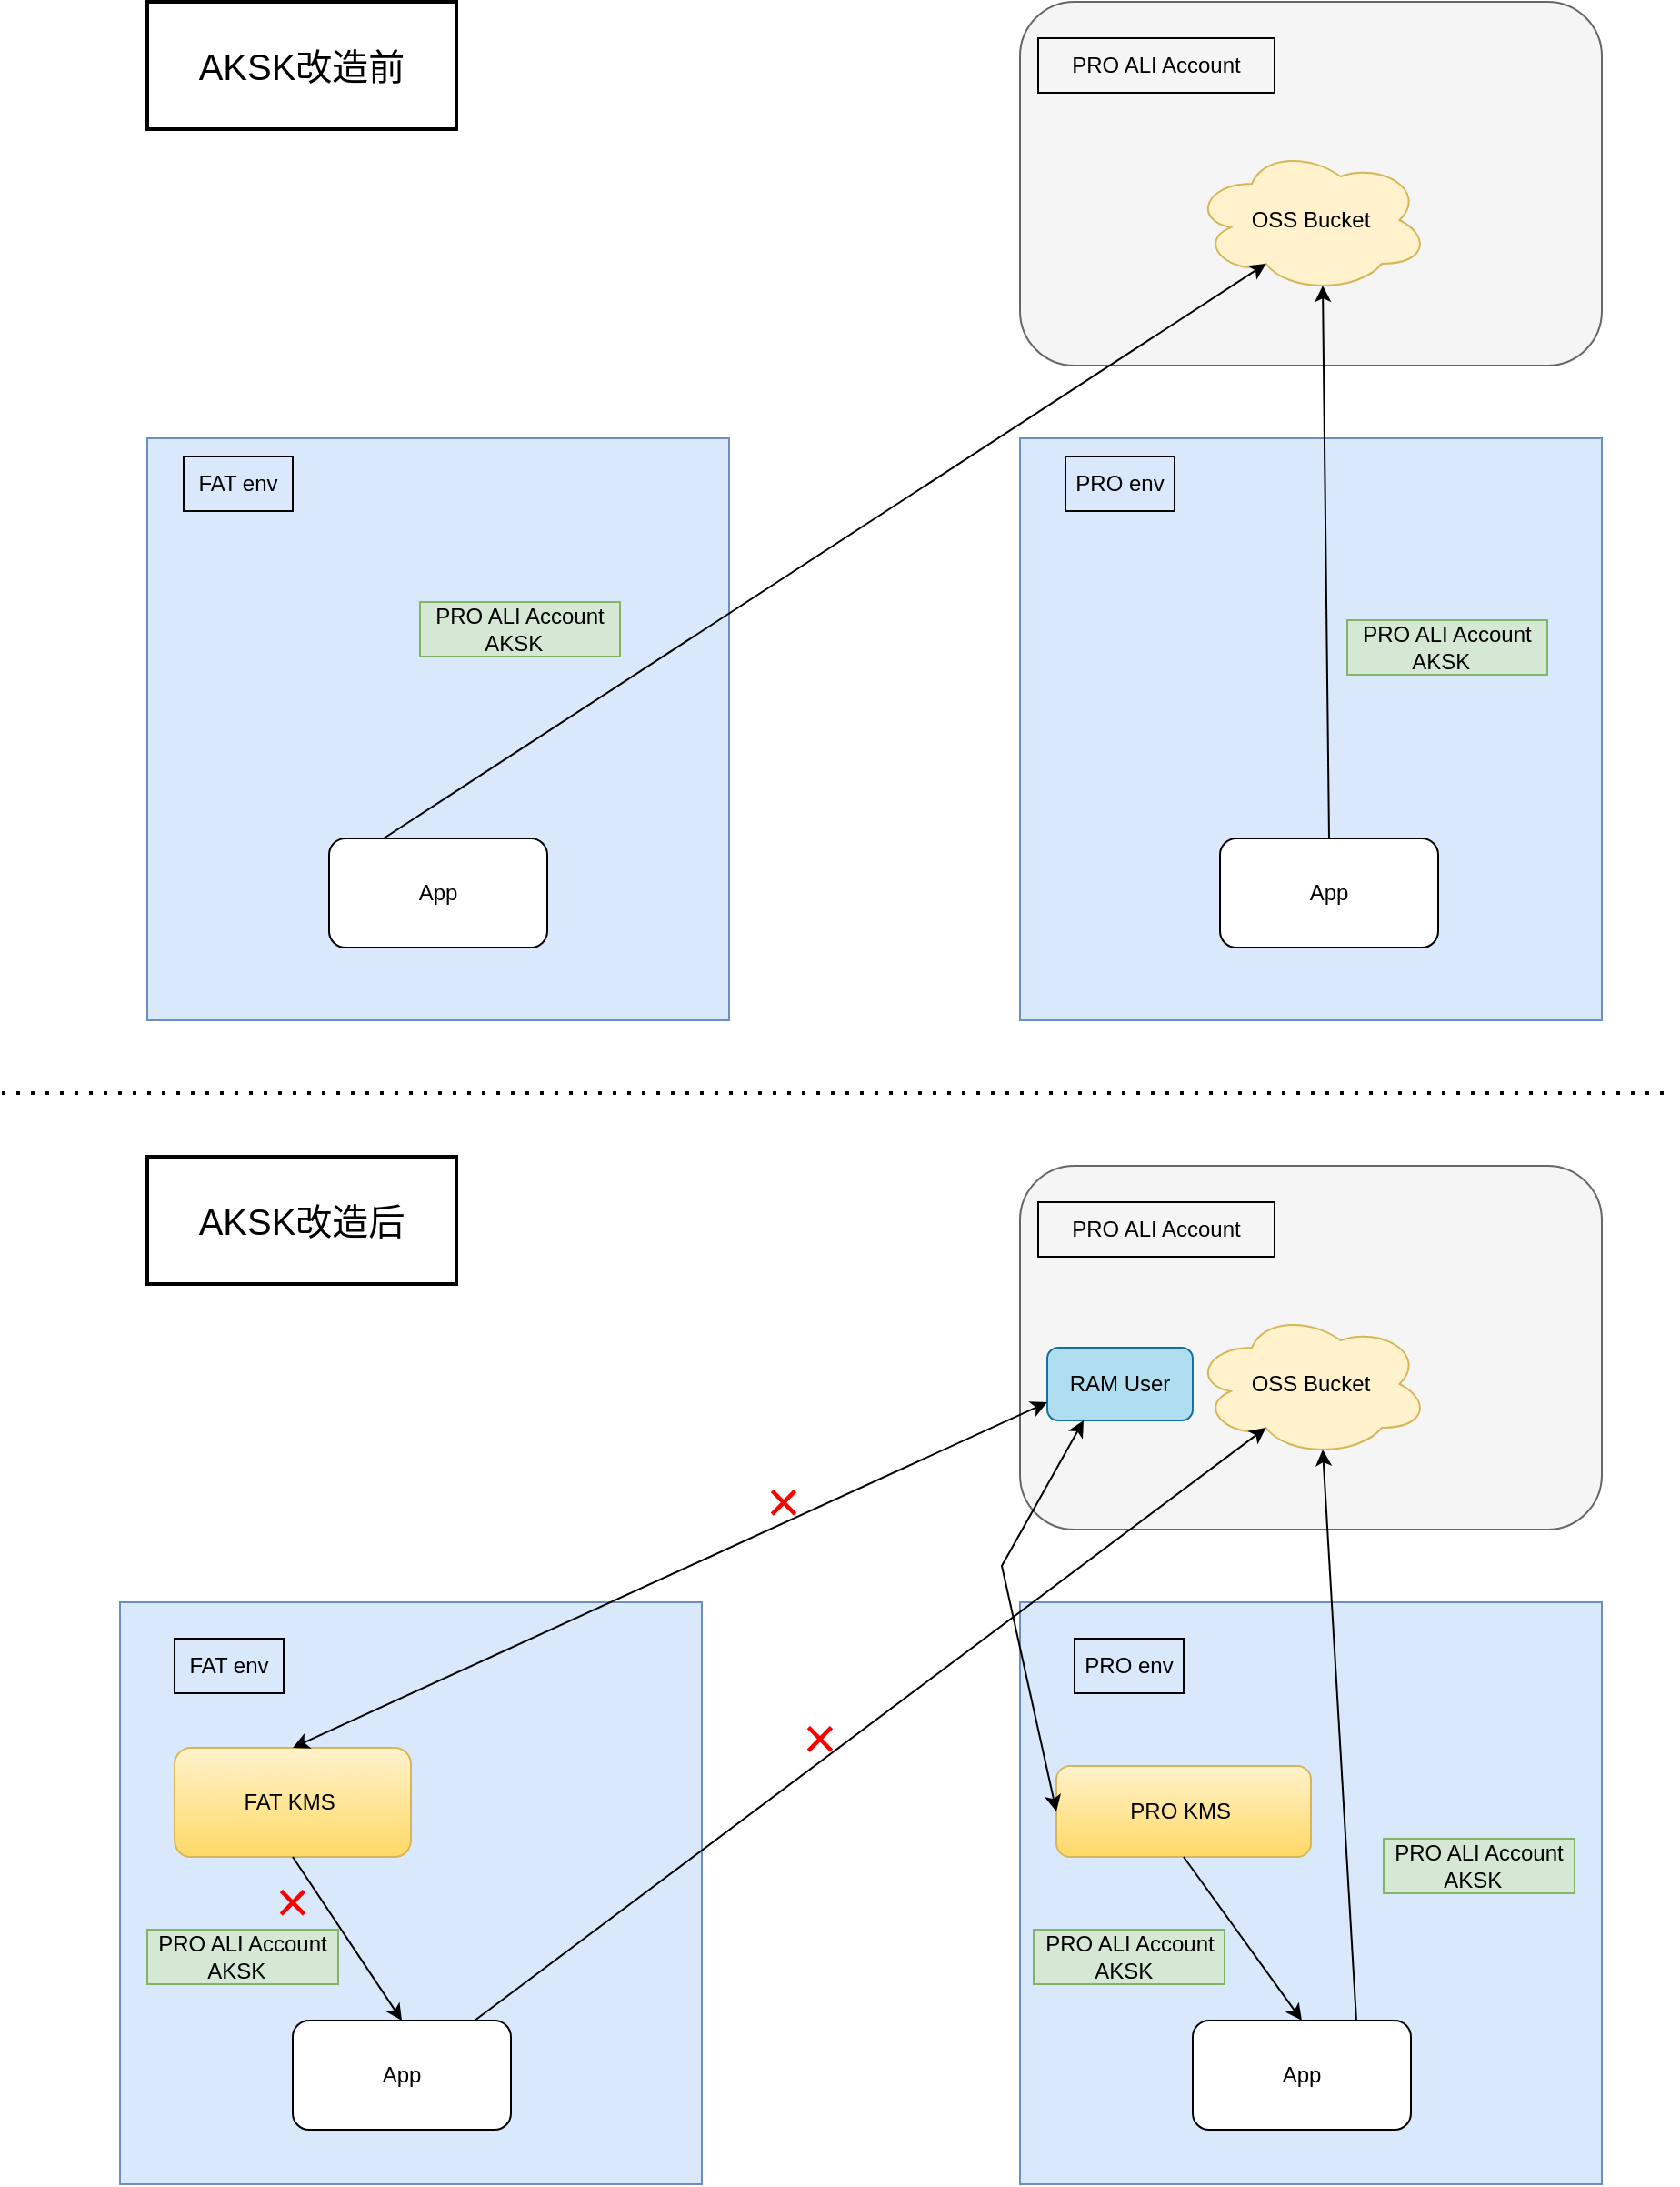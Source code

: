 <mxfile version="24.8.6" pages="2">
  <diagram name="1-problem-statement" id="stFN8GOo2kvRHpic8nDs">
    <mxGraphModel dx="1468" dy="1952" grid="1" gridSize="10" guides="1" tooltips="1" connect="1" arrows="1" fold="1" page="1" pageScale="1" pageWidth="850" pageHeight="1100" math="0" shadow="0">
      <root>
        <mxCell id="0" />
        <mxCell id="1" parent="0" />
        <mxCell id="cuP38AV7oDN_9I1WBdLA-2" value="" style="rounded=0;whiteSpace=wrap;html=1;fillColor=#dae8fc;strokeColor=#6c8ebf;" vertex="1" parent="1">
          <mxGeometry x="120" y="120" width="320" height="320" as="geometry" />
        </mxCell>
        <mxCell id="cuP38AV7oDN_9I1WBdLA-3" value="" style="rounded=0;whiteSpace=wrap;html=1;fillColor=#dae8fc;strokeColor=#6c8ebf;" vertex="1" parent="1">
          <mxGeometry x="600" y="120" width="320" height="320" as="geometry" />
        </mxCell>
        <mxCell id="cuP38AV7oDN_9I1WBdLA-4" value="App" style="rounded=1;whiteSpace=wrap;html=1;" vertex="1" parent="1">
          <mxGeometry x="220" y="340" width="120" height="60" as="geometry" />
        </mxCell>
        <mxCell id="cuP38AV7oDN_9I1WBdLA-5" value="FAT env" style="text;html=1;align=center;verticalAlign=middle;whiteSpace=wrap;rounded=0;strokeColor=default;" vertex="1" parent="1">
          <mxGeometry x="140" y="130" width="60" height="30" as="geometry" />
        </mxCell>
        <mxCell id="cuP38AV7oDN_9I1WBdLA-6" value="App" style="rounded=1;whiteSpace=wrap;html=1;" vertex="1" parent="1">
          <mxGeometry x="710" y="340" width="120" height="60" as="geometry" />
        </mxCell>
        <mxCell id="cuP38AV7oDN_9I1WBdLA-7" value="PRO env" style="text;html=1;align=center;verticalAlign=middle;whiteSpace=wrap;rounded=0;strokeColor=default;" vertex="1" parent="1">
          <mxGeometry x="625" y="130" width="60" height="30" as="geometry" />
        </mxCell>
        <mxCell id="cuP38AV7oDN_9I1WBdLA-16" value="PRO ALI Account&lt;div&gt;AKSK&amp;nbsp;&amp;nbsp;&lt;/div&gt;" style="text;html=1;align=center;verticalAlign=middle;whiteSpace=wrap;rounded=0;fillColor=#d5e8d4;strokeColor=#82b366;" vertex="1" parent="1">
          <mxGeometry x="270" y="210" width="110" height="30" as="geometry" />
        </mxCell>
        <mxCell id="cuP38AV7oDN_9I1WBdLA-18" value="PRO ALI Account&lt;div&gt;AKSK&amp;nbsp;&amp;nbsp;&lt;/div&gt;" style="text;html=1;align=center;verticalAlign=middle;whiteSpace=wrap;rounded=0;fillColor=#d5e8d4;strokeColor=#82b366;" vertex="1" parent="1">
          <mxGeometry x="780" y="220" width="110" height="30" as="geometry" />
        </mxCell>
        <mxCell id="cuP38AV7oDN_9I1WBdLA-30" value="&lt;span style=&quot;font-size: 20px;&quot;&gt;AKSK改造前&lt;/span&gt;" style="text;html=1;align=center;verticalAlign=middle;whiteSpace=wrap;rounded=0;fillColor=none;strokeColor=default;strokeWidth=2;" vertex="1" parent="1">
          <mxGeometry x="120" y="-120" width="170" height="70" as="geometry" />
        </mxCell>
        <mxCell id="cuP38AV7oDN_9I1WBdLA-32" value="" style="endArrow=none;dashed=1;html=1;dashPattern=1 3;strokeWidth=2;rounded=0;" edge="1" parent="1">
          <mxGeometry width="50" height="50" relative="1" as="geometry">
            <mxPoint x="40" y="480" as="sourcePoint" />
            <mxPoint x="960" y="480" as="targetPoint" />
          </mxGeometry>
        </mxCell>
        <mxCell id="cuP38AV7oDN_9I1WBdLA-33" value="&lt;span style=&quot;font-size: 20px;&quot;&gt;AKSK改造后&lt;/span&gt;" style="text;html=1;align=center;verticalAlign=middle;whiteSpace=wrap;rounded=0;fillColor=none;strokeColor=default;strokeWidth=2;" vertex="1" parent="1">
          <mxGeometry x="120" y="515" width="170" height="70" as="geometry" />
        </mxCell>
        <mxCell id="cuP38AV7oDN_9I1WBdLA-49" value="" style="group" vertex="1" connectable="0" parent="1">
          <mxGeometry x="105" y="760" width="320" height="320" as="geometry" />
        </mxCell>
        <mxCell id="cuP38AV7oDN_9I1WBdLA-35" value="" style="rounded=0;whiteSpace=wrap;html=1;fillColor=#dae8fc;strokeColor=#6c8ebf;" vertex="1" parent="cuP38AV7oDN_9I1WBdLA-49">
          <mxGeometry width="320" height="320" as="geometry" />
        </mxCell>
        <mxCell id="cuP38AV7oDN_9I1WBdLA-37" value="FAT env" style="text;html=1;align=center;verticalAlign=middle;whiteSpace=wrap;rounded=0;strokeColor=default;" vertex="1" parent="cuP38AV7oDN_9I1WBdLA-49">
          <mxGeometry x="30" y="20" width="60" height="30" as="geometry" />
        </mxCell>
        <mxCell id="cuP38AV7oDN_9I1WBdLA-39" value="FAT KMS&amp;nbsp;" style="rounded=1;whiteSpace=wrap;html=1;fillColor=#fff2cc;strokeColor=#d6b656;gradientColor=#ffd966;" vertex="1" parent="cuP38AV7oDN_9I1WBdLA-49">
          <mxGeometry x="30" y="80" width="130" height="60" as="geometry" />
        </mxCell>
        <mxCell id="cuP38AV7oDN_9I1WBdLA-40" value="App" style="rounded=1;whiteSpace=wrap;html=1;" vertex="1" parent="cuP38AV7oDN_9I1WBdLA-49">
          <mxGeometry x="95" y="230" width="120" height="60" as="geometry" />
        </mxCell>
        <mxCell id="cuP38AV7oDN_9I1WBdLA-85" value="" style="endArrow=classic;html=1;rounded=0;exitX=0.5;exitY=1;exitDx=0;exitDy=0;entryX=0.5;entryY=0;entryDx=0;entryDy=0;" edge="1" parent="cuP38AV7oDN_9I1WBdLA-49" source="cuP38AV7oDN_9I1WBdLA-39" target="cuP38AV7oDN_9I1WBdLA-40">
          <mxGeometry width="50" height="50" relative="1" as="geometry">
            <mxPoint x="595" y="150" as="sourcePoint" />
            <mxPoint x="660" y="240" as="targetPoint" />
          </mxGeometry>
        </mxCell>
        <mxCell id="cuP38AV7oDN_9I1WBdLA-86" value="&lt;font color=&quot;#ff0000&quot; style=&quot;font-size: 32px;&quot;&gt;×&lt;/font&gt;" style="text;html=1;align=center;verticalAlign=middle;whiteSpace=wrap;rounded=0;" vertex="1" parent="cuP38AV7oDN_9I1WBdLA-49">
          <mxGeometry x="65" y="150" width="60" height="30" as="geometry" />
        </mxCell>
        <mxCell id="cuP38AV7oDN_9I1WBdLA-87" value="PRO ALI Account&lt;div&gt;AKSK&amp;nbsp;&amp;nbsp;&lt;/div&gt;" style="text;html=1;align=center;verticalAlign=middle;whiteSpace=wrap;rounded=0;fillColor=#d5e8d4;strokeColor=#82b366;" vertex="1" parent="cuP38AV7oDN_9I1WBdLA-49">
          <mxGeometry x="15" y="180" width="105" height="30" as="geometry" />
        </mxCell>
        <mxCell id="cuP38AV7oDN_9I1WBdLA-52" value="" style="group" vertex="1" connectable="0" parent="1">
          <mxGeometry x="600" y="-120" width="320" height="200" as="geometry" />
        </mxCell>
        <mxCell id="cuP38AV7oDN_9I1WBdLA-8" value="" style="rounded=1;whiteSpace=wrap;html=1;fillColor=#f5f5f5;strokeColor=#666666;fontColor=#333333;" vertex="1" parent="cuP38AV7oDN_9I1WBdLA-52">
          <mxGeometry width="320" height="200" as="geometry" />
        </mxCell>
        <mxCell id="cuP38AV7oDN_9I1WBdLA-9" value="PRO ALI Account" style="text;html=1;align=center;verticalAlign=middle;whiteSpace=wrap;rounded=0;strokeColor=default;" vertex="1" parent="cuP38AV7oDN_9I1WBdLA-52">
          <mxGeometry x="10" y="20" width="130" height="30" as="geometry" />
        </mxCell>
        <mxCell id="cuP38AV7oDN_9I1WBdLA-12" value="OSS Bucket" style="ellipse;shape=cloud;whiteSpace=wrap;html=1;fillColor=#fff2cc;strokeColor=#d6b656;" vertex="1" parent="cuP38AV7oDN_9I1WBdLA-52">
          <mxGeometry x="95" y="80" width="130" height="80" as="geometry" />
        </mxCell>
        <mxCell id="cuP38AV7oDN_9I1WBdLA-54" value="" style="group" vertex="1" connectable="0" parent="1">
          <mxGeometry x="600" y="520" width="320" height="200" as="geometry" />
        </mxCell>
        <mxCell id="cuP38AV7oDN_9I1WBdLA-55" value="" style="rounded=1;whiteSpace=wrap;html=1;fillColor=#f5f5f5;strokeColor=#666666;fontColor=#333333;" vertex="1" parent="cuP38AV7oDN_9I1WBdLA-54">
          <mxGeometry width="320" height="200" as="geometry" />
        </mxCell>
        <mxCell id="cuP38AV7oDN_9I1WBdLA-56" value="PRO ALI Account" style="text;html=1;align=center;verticalAlign=middle;whiteSpace=wrap;rounded=0;strokeColor=default;" vertex="1" parent="cuP38AV7oDN_9I1WBdLA-54">
          <mxGeometry x="10" y="20" width="130" height="30" as="geometry" />
        </mxCell>
        <mxCell id="cuP38AV7oDN_9I1WBdLA-57" value="OSS Bucket" style="ellipse;shape=cloud;whiteSpace=wrap;html=1;fillColor=#fff2cc;strokeColor=#d6b656;" vertex="1" parent="cuP38AV7oDN_9I1WBdLA-54">
          <mxGeometry x="95" y="80" width="130" height="80" as="geometry" />
        </mxCell>
        <mxCell id="zgvv53GDiGLuZHro-jOW-2" value="RAM User" style="rounded=1;whiteSpace=wrap;html=1;fillColor=#b1ddf0;strokeColor=#10739e;" vertex="1" parent="cuP38AV7oDN_9I1WBdLA-54">
          <mxGeometry x="15" y="100" width="80" height="40" as="geometry" />
        </mxCell>
        <mxCell id="cuP38AV7oDN_9I1WBdLA-58" value="" style="group" vertex="1" connectable="0" parent="1">
          <mxGeometry x="600" y="760" width="320" height="320" as="geometry" />
        </mxCell>
        <mxCell id="cuP38AV7oDN_9I1WBdLA-59" value="" style="rounded=0;whiteSpace=wrap;html=1;fillColor=#dae8fc;strokeColor=#6c8ebf;" vertex="1" parent="cuP38AV7oDN_9I1WBdLA-58">
          <mxGeometry width="320" height="320" as="geometry" />
        </mxCell>
        <mxCell id="cuP38AV7oDN_9I1WBdLA-60" value="PRO env" style="text;html=1;align=center;verticalAlign=middle;whiteSpace=wrap;rounded=0;strokeColor=default;" vertex="1" parent="cuP38AV7oDN_9I1WBdLA-58">
          <mxGeometry x="30" y="20" width="60" height="30" as="geometry" />
        </mxCell>
        <mxCell id="cuP38AV7oDN_9I1WBdLA-61" value="PRO KMS&amp;nbsp;" style="rounded=1;whiteSpace=wrap;html=1;fillColor=#fff2cc;strokeColor=#d6b656;gradientColor=#ffd966;" vertex="1" parent="cuP38AV7oDN_9I1WBdLA-58">
          <mxGeometry x="20" y="90" width="140" height="50" as="geometry" />
        </mxCell>
        <mxCell id="cuP38AV7oDN_9I1WBdLA-62" value="App" style="rounded=1;whiteSpace=wrap;html=1;" vertex="1" parent="cuP38AV7oDN_9I1WBdLA-58">
          <mxGeometry x="95" y="230" width="120" height="60" as="geometry" />
        </mxCell>
        <mxCell id="cuP38AV7oDN_9I1WBdLA-63" value="" style="endArrow=classic;html=1;rounded=0;exitX=0.5;exitY=1;exitDx=0;exitDy=0;entryX=0.5;entryY=0;entryDx=0;entryDy=0;" edge="1" parent="cuP38AV7oDN_9I1WBdLA-58" source="cuP38AV7oDN_9I1WBdLA-61" target="cuP38AV7oDN_9I1WBdLA-62">
          <mxGeometry width="50" height="50" relative="1" as="geometry">
            <mxPoint x="-60" y="100" as="sourcePoint" />
            <mxPoint x="-10" y="50" as="targetPoint" />
          </mxGeometry>
        </mxCell>
        <mxCell id="cuP38AV7oDN_9I1WBdLA-64" value="PRO ALI Account&lt;div&gt;AKSK&amp;nbsp;&amp;nbsp;&lt;/div&gt;" style="text;html=1;align=center;verticalAlign=middle;whiteSpace=wrap;rounded=0;fillColor=#d5e8d4;strokeColor=#82b366;" vertex="1" parent="cuP38AV7oDN_9I1WBdLA-58">
          <mxGeometry x="7.5" y="180" width="105" height="30" as="geometry" />
        </mxCell>
        <mxCell id="cuP38AV7oDN_9I1WBdLA-67" value="PRO ALI Account&lt;div&gt;AKSK&amp;nbsp;&amp;nbsp;&lt;/div&gt;" style="text;html=1;align=center;verticalAlign=middle;whiteSpace=wrap;rounded=0;fillColor=#d5e8d4;strokeColor=#82b366;" vertex="1" parent="cuP38AV7oDN_9I1WBdLA-58">
          <mxGeometry x="200" y="130" width="105" height="30" as="geometry" />
        </mxCell>
        <mxCell id="cuP38AV7oDN_9I1WBdLA-66" value="" style="endArrow=classic;html=1;rounded=0;exitX=0.75;exitY=0;exitDx=0;exitDy=0;entryX=0.55;entryY=0.95;entryDx=0;entryDy=0;entryPerimeter=0;" edge="1" parent="1" source="cuP38AV7oDN_9I1WBdLA-62" target="cuP38AV7oDN_9I1WBdLA-57">
          <mxGeometry width="50" height="50" relative="1" as="geometry">
            <mxPoint x="540" y="740" as="sourcePoint" />
            <mxPoint x="590" y="690" as="targetPoint" />
          </mxGeometry>
        </mxCell>
        <mxCell id="cuP38AV7oDN_9I1WBdLA-70" value="" style="endArrow=classic;startArrow=classic;html=1;rounded=0;exitX=0;exitY=0.5;exitDx=0;exitDy=0;entryX=0.25;entryY=1;entryDx=0;entryDy=0;" edge="1" parent="1" source="cuP38AV7oDN_9I1WBdLA-61" target="zgvv53GDiGLuZHro-jOW-2">
          <mxGeometry width="50" height="50" relative="1" as="geometry">
            <mxPoint x="430" y="810" as="sourcePoint" />
            <mxPoint x="630" y="670" as="targetPoint" />
            <Array as="points">
              <mxPoint x="590" y="740" />
            </Array>
          </mxGeometry>
        </mxCell>
        <mxCell id="cuP38AV7oDN_9I1WBdLA-71" value="" style="endArrow=classic;startArrow=classic;html=1;rounded=0;exitX=0.5;exitY=0;exitDx=0;exitDy=0;entryX=0;entryY=0.75;entryDx=0;entryDy=0;" edge="1" parent="1" source="cuP38AV7oDN_9I1WBdLA-39" target="zgvv53GDiGLuZHro-jOW-2">
          <mxGeometry width="50" height="50" relative="1" as="geometry">
            <mxPoint x="430" y="820" as="sourcePoint" />
            <mxPoint x="480" y="770" as="targetPoint" />
          </mxGeometry>
        </mxCell>
        <mxCell id="cuP38AV7oDN_9I1WBdLA-78" value="&lt;font color=&quot;#ff0000&quot; style=&quot;font-size: 32px;&quot;&gt;×&lt;/font&gt;" style="text;html=1;align=center;verticalAlign=middle;whiteSpace=wrap;rounded=0;" vertex="1" parent="1">
          <mxGeometry x="440" y="690" width="60" height="30" as="geometry" />
        </mxCell>
        <mxCell id="cuP38AV7oDN_9I1WBdLA-81" value="" style="endArrow=classic;html=1;rounded=0;entryX=0.31;entryY=0.8;entryDx=0;entryDy=0;entryPerimeter=0;" edge="1" parent="1" source="cuP38AV7oDN_9I1WBdLA-40" target="cuP38AV7oDN_9I1WBdLA-57">
          <mxGeometry width="50" height="50" relative="1" as="geometry">
            <mxPoint x="420" y="850" as="sourcePoint" />
            <mxPoint x="470" y="800" as="targetPoint" />
          </mxGeometry>
        </mxCell>
        <mxCell id="cuP38AV7oDN_9I1WBdLA-82" value="&lt;font color=&quot;#ff0000&quot; style=&quot;font-size: 32px;&quot;&gt;×&lt;/font&gt;" style="text;html=1;align=center;verticalAlign=middle;whiteSpace=wrap;rounded=0;" vertex="1" parent="1">
          <mxGeometry x="460" y="820" width="60" height="30" as="geometry" />
        </mxCell>
        <mxCell id="cuP38AV7oDN_9I1WBdLA-88" value="" style="endArrow=classic;html=1;rounded=0;exitX=0.25;exitY=0;exitDx=0;exitDy=0;entryX=0.31;entryY=0.8;entryDx=0;entryDy=0;entryPerimeter=0;" edge="1" parent="1" source="cuP38AV7oDN_9I1WBdLA-4" target="cuP38AV7oDN_9I1WBdLA-12">
          <mxGeometry width="50" height="50" relative="1" as="geometry">
            <mxPoint x="430" y="170" as="sourcePoint" />
            <mxPoint x="480" y="120" as="targetPoint" />
          </mxGeometry>
        </mxCell>
        <mxCell id="cuP38AV7oDN_9I1WBdLA-91" value="" style="endArrow=classic;html=1;rounded=0;exitX=0.5;exitY=0;exitDx=0;exitDy=0;entryX=0.55;entryY=0.95;entryDx=0;entryDy=0;entryPerimeter=0;" edge="1" parent="1" source="cuP38AV7oDN_9I1WBdLA-6" target="cuP38AV7oDN_9I1WBdLA-12">
          <mxGeometry width="50" height="50" relative="1" as="geometry">
            <mxPoint x="430" y="210" as="sourcePoint" />
            <mxPoint x="480" y="160" as="targetPoint" />
          </mxGeometry>
        </mxCell>
      </root>
    </mxGraphModel>
  </diagram>
  <diagram name="2-solution" id="vRc_gmvB4V2abEvgUoH3">
    <mxGraphModel dx="1363" dy="791" grid="1" gridSize="10" guides="1" tooltips="1" connect="1" arrows="1" fold="1" page="1" pageScale="1" pageWidth="850" pageHeight="1100" math="0" shadow="0">
      <root>
        <mxCell id="1a_yoGgL_6hwHXdwimXE-0" />
        <mxCell id="1a_yoGgL_6hwHXdwimXE-1" parent="1a_yoGgL_6hwHXdwimXE-0" />
        <mxCell id="1a_yoGgL_6hwHXdwimXE-13" value="" style="group" vertex="1" connectable="0" parent="1a_yoGgL_6hwHXdwimXE-1">
          <mxGeometry x="105" y="760" width="320" height="320" as="geometry" />
        </mxCell>
        <mxCell id="1a_yoGgL_6hwHXdwimXE-14" value="" style="rounded=0;whiteSpace=wrap;html=1;fillColor=#dae8fc;strokeColor=#6c8ebf;" vertex="1" parent="1a_yoGgL_6hwHXdwimXE-13">
          <mxGeometry width="320" height="320" as="geometry" />
        </mxCell>
        <mxCell id="1a_yoGgL_6hwHXdwimXE-15" value="FAT env" style="text;html=1;align=center;verticalAlign=middle;whiteSpace=wrap;rounded=0;strokeColor=default;" vertex="1" parent="1a_yoGgL_6hwHXdwimXE-13">
          <mxGeometry x="30" y="20" width="60" height="30" as="geometry" />
        </mxCell>
        <mxCell id="1a_yoGgL_6hwHXdwimXE-16" value="FAT KMS&amp;nbsp;" style="rounded=1;whiteSpace=wrap;html=1;fillColor=#fff2cc;strokeColor=#d6b656;gradientColor=#ffd966;" vertex="1" parent="1a_yoGgL_6hwHXdwimXE-13">
          <mxGeometry x="30" y="80" width="130" height="60" as="geometry" />
        </mxCell>
        <mxCell id="1a_yoGgL_6hwHXdwimXE-17" value="App" style="rounded=1;whiteSpace=wrap;html=1;" vertex="1" parent="1a_yoGgL_6hwHXdwimXE-13">
          <mxGeometry x="95" y="230" width="120" height="60" as="geometry" />
        </mxCell>
        <mxCell id="1a_yoGgL_6hwHXdwimXE-18" value="" style="endArrow=classic;html=1;rounded=0;exitX=0.5;exitY=1;exitDx=0;exitDy=0;entryX=0.5;entryY=0;entryDx=0;entryDy=0;" edge="1" parent="1a_yoGgL_6hwHXdwimXE-13" source="1a_yoGgL_6hwHXdwimXE-16" target="1a_yoGgL_6hwHXdwimXE-17">
          <mxGeometry width="50" height="50" relative="1" as="geometry">
            <mxPoint x="595" y="150" as="sourcePoint" />
            <mxPoint x="660" y="240" as="targetPoint" />
          </mxGeometry>
        </mxCell>
        <mxCell id="1a_yoGgL_6hwHXdwimXE-19" value="&lt;font color=&quot;#ff0000&quot; style=&quot;font-size: 32px;&quot;&gt;×&lt;/font&gt;" style="text;html=1;align=center;verticalAlign=middle;whiteSpace=wrap;rounded=0;" vertex="1" parent="1a_yoGgL_6hwHXdwimXE-13">
          <mxGeometry x="65" y="150" width="60" height="30" as="geometry" />
        </mxCell>
        <mxCell id="1a_yoGgL_6hwHXdwimXE-20" value="PRO ALI Account&lt;div&gt;AKSK&amp;nbsp;&amp;nbsp;&lt;/div&gt;" style="text;html=1;align=center;verticalAlign=middle;whiteSpace=wrap;rounded=0;fillColor=#d5e8d4;strokeColor=#82b366;" vertex="1" parent="1a_yoGgL_6hwHXdwimXE-13">
          <mxGeometry x="15" y="180" width="105" height="30" as="geometry" />
        </mxCell>
        <mxCell id="1a_yoGgL_6hwHXdwimXE-25" value="" style="group" vertex="1" connectable="0" parent="1a_yoGgL_6hwHXdwimXE-1">
          <mxGeometry x="600" y="520" width="320" height="200" as="geometry" />
        </mxCell>
        <mxCell id="1a_yoGgL_6hwHXdwimXE-26" value="" style="rounded=1;whiteSpace=wrap;html=1;fillColor=#f5f5f5;strokeColor=#666666;fontColor=#333333;" vertex="1" parent="1a_yoGgL_6hwHXdwimXE-25">
          <mxGeometry width="320" height="200" as="geometry" />
        </mxCell>
        <mxCell id="1a_yoGgL_6hwHXdwimXE-27" value="PRO ALI Account" style="text;html=1;align=center;verticalAlign=middle;whiteSpace=wrap;rounded=0;strokeColor=default;" vertex="1" parent="1a_yoGgL_6hwHXdwimXE-25">
          <mxGeometry x="10" y="20" width="130" height="30" as="geometry" />
        </mxCell>
        <mxCell id="1a_yoGgL_6hwHXdwimXE-28" value="OSS Bucket" style="ellipse;shape=cloud;whiteSpace=wrap;html=1;fillColor=#fff2cc;strokeColor=#d6b656;" vertex="1" parent="1a_yoGgL_6hwHXdwimXE-25">
          <mxGeometry x="95" y="80" width="130" height="80" as="geometry" />
        </mxCell>
        <mxCell id="1a_yoGgL_6hwHXdwimXE-29" value="" style="group" vertex="1" connectable="0" parent="1a_yoGgL_6hwHXdwimXE-1">
          <mxGeometry x="600" y="760" width="320" height="320" as="geometry" />
        </mxCell>
        <mxCell id="1a_yoGgL_6hwHXdwimXE-30" value="" style="rounded=0;whiteSpace=wrap;html=1;fillColor=#dae8fc;strokeColor=#6c8ebf;" vertex="1" parent="1a_yoGgL_6hwHXdwimXE-29">
          <mxGeometry width="320" height="320" as="geometry" />
        </mxCell>
        <mxCell id="1a_yoGgL_6hwHXdwimXE-31" value="PRO env" style="text;html=1;align=center;verticalAlign=middle;whiteSpace=wrap;rounded=0;strokeColor=default;" vertex="1" parent="1a_yoGgL_6hwHXdwimXE-29">
          <mxGeometry x="30" y="20" width="60" height="30" as="geometry" />
        </mxCell>
        <mxCell id="1a_yoGgL_6hwHXdwimXE-32" value="PRO KMS&amp;nbsp;" style="rounded=1;whiteSpace=wrap;html=1;fillColor=#fff2cc;strokeColor=#d6b656;gradientColor=#ffd966;" vertex="1" parent="1a_yoGgL_6hwHXdwimXE-29">
          <mxGeometry x="20" y="90" width="140" height="50" as="geometry" />
        </mxCell>
        <mxCell id="1a_yoGgL_6hwHXdwimXE-33" value="App" style="rounded=1;whiteSpace=wrap;html=1;" vertex="1" parent="1a_yoGgL_6hwHXdwimXE-29">
          <mxGeometry x="95" y="230" width="120" height="60" as="geometry" />
        </mxCell>
        <mxCell id="1a_yoGgL_6hwHXdwimXE-34" value="" style="endArrow=classic;html=1;rounded=0;exitX=0.5;exitY=1;exitDx=0;exitDy=0;entryX=0.5;entryY=0;entryDx=0;entryDy=0;" edge="1" parent="1a_yoGgL_6hwHXdwimXE-29" source="1a_yoGgL_6hwHXdwimXE-32" target="1a_yoGgL_6hwHXdwimXE-33">
          <mxGeometry width="50" height="50" relative="1" as="geometry">
            <mxPoint x="-60" y="100" as="sourcePoint" />
            <mxPoint x="-10" y="50" as="targetPoint" />
          </mxGeometry>
        </mxCell>
        <mxCell id="1a_yoGgL_6hwHXdwimXE-35" value="PRO ALI Account&lt;div&gt;AKSK&amp;nbsp;&amp;nbsp;&lt;/div&gt;" style="text;html=1;align=center;verticalAlign=middle;whiteSpace=wrap;rounded=0;fillColor=#d5e8d4;strokeColor=#82b366;" vertex="1" parent="1a_yoGgL_6hwHXdwimXE-29">
          <mxGeometry x="7.5" y="180" width="105" height="30" as="geometry" />
        </mxCell>
        <mxCell id="1a_yoGgL_6hwHXdwimXE-36" value="PRO ALI Account&lt;div&gt;AKSK&amp;nbsp;&amp;nbsp;&lt;/div&gt;" style="text;html=1;align=center;verticalAlign=middle;whiteSpace=wrap;rounded=0;fillColor=#d5e8d4;strokeColor=#82b366;" vertex="1" parent="1a_yoGgL_6hwHXdwimXE-29">
          <mxGeometry x="200" y="130" width="105" height="30" as="geometry" />
        </mxCell>
        <mxCell id="1a_yoGgL_6hwHXdwimXE-37" value="" style="endArrow=classic;html=1;rounded=0;exitX=0.75;exitY=0;exitDx=0;exitDy=0;entryX=0.55;entryY=0.95;entryDx=0;entryDy=0;entryPerimeter=0;" edge="1" parent="1a_yoGgL_6hwHXdwimXE-1" source="1a_yoGgL_6hwHXdwimXE-33" target="1a_yoGgL_6hwHXdwimXE-28">
          <mxGeometry width="50" height="50" relative="1" as="geometry">
            <mxPoint x="540" y="740" as="sourcePoint" />
            <mxPoint x="590" y="690" as="targetPoint" />
          </mxGeometry>
        </mxCell>
        <mxCell id="PY2yTMM2w2IROhM0_vwS-0" value="" style="group" vertex="1" connectable="0" parent="1a_yoGgL_6hwHXdwimXE-1">
          <mxGeometry x="110" y="520" width="320" height="200" as="geometry" />
        </mxCell>
        <mxCell id="PY2yTMM2w2IROhM0_vwS-1" value="" style="rounded=1;whiteSpace=wrap;html=1;fillColor=#f5f5f5;strokeColor=#666666;fontColor=#333333;" vertex="1" parent="PY2yTMM2w2IROhM0_vwS-0">
          <mxGeometry width="320" height="200" as="geometry" />
        </mxCell>
        <mxCell id="PY2yTMM2w2IROhM0_vwS-2" value="PRO ALI Account" style="text;html=1;align=center;verticalAlign=middle;whiteSpace=wrap;rounded=0;strokeColor=default;" vertex="1" parent="PY2yTMM2w2IROhM0_vwS-0">
          <mxGeometry x="10" y="20" width="130" height="30" as="geometry" />
        </mxCell>
        <mxCell id="PY2yTMM2w2IROhM0_vwS-3" value="OSS Bucket" style="ellipse;shape=cloud;whiteSpace=wrap;html=1;fillColor=#fff2cc;strokeColor=#d6b656;" vertex="1" parent="PY2yTMM2w2IROhM0_vwS-0">
          <mxGeometry x="95" y="80" width="130" height="80" as="geometry" />
        </mxCell>
      </root>
    </mxGraphModel>
  </diagram>
</mxfile>
